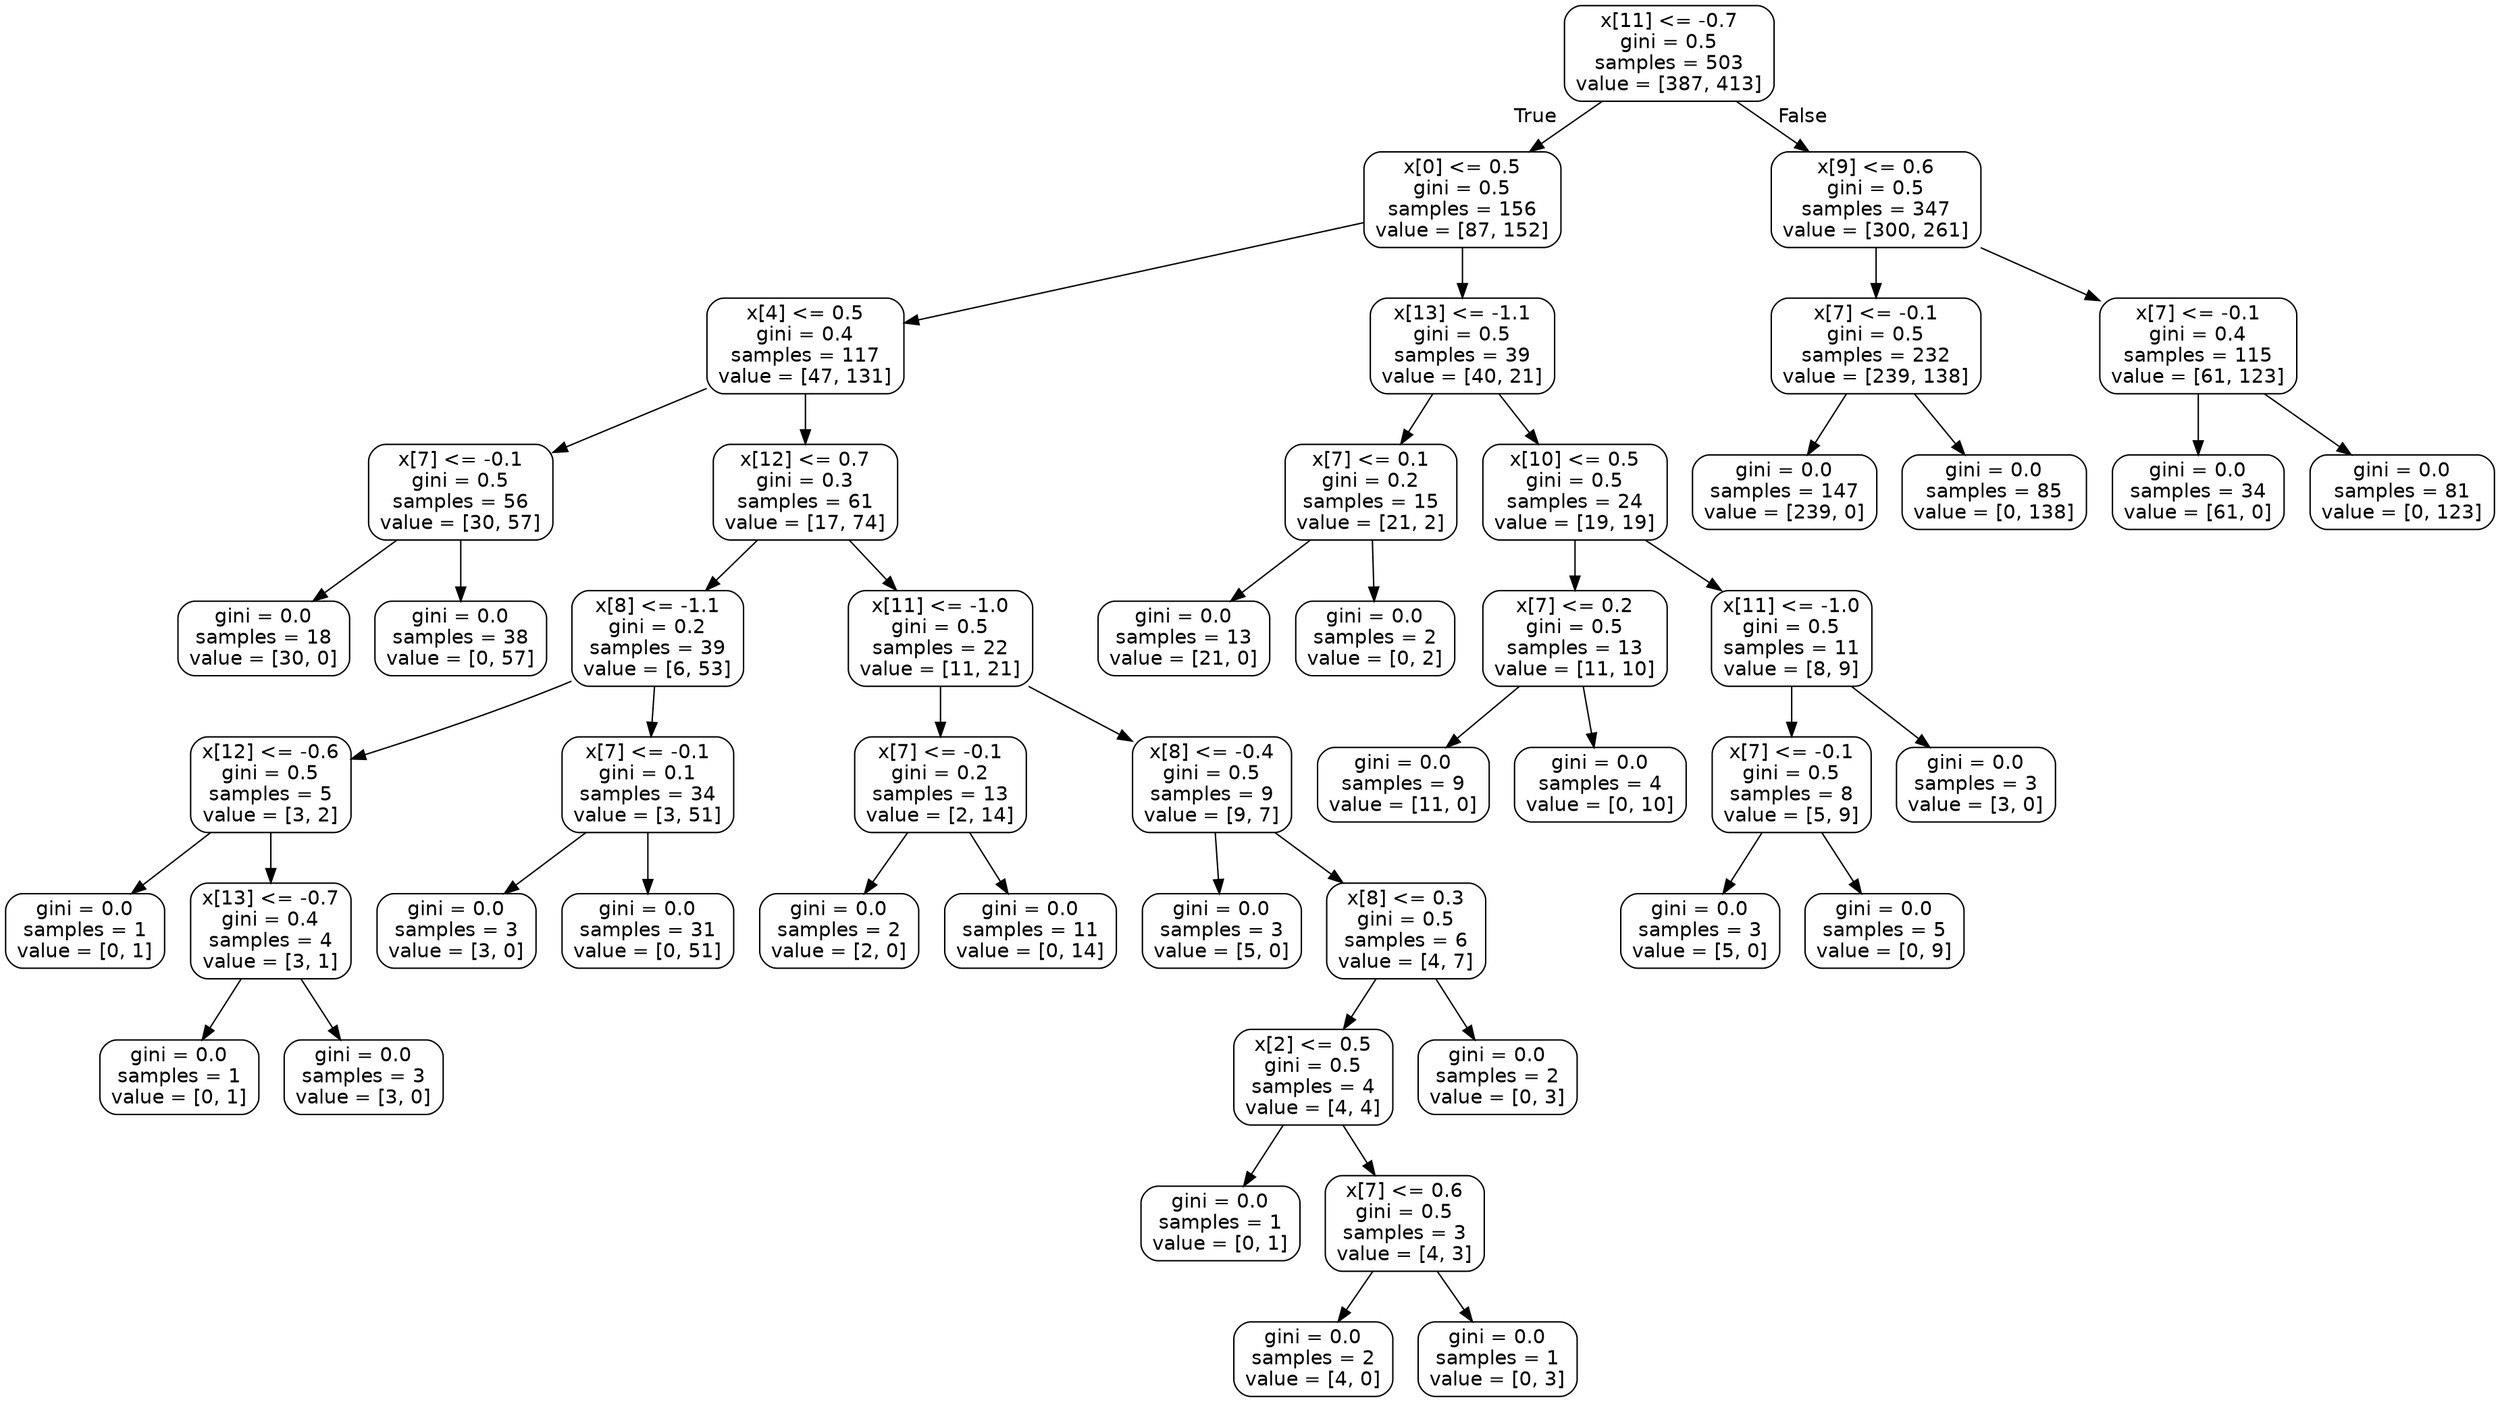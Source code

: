 digraph Tree {
node [shape=box, style="rounded", color="black", fontname="helvetica"] ;
edge [fontname="helvetica"] ;
0 [label="x[11] <= -0.7\ngini = 0.5\nsamples = 503\nvalue = [387, 413]"] ;
1 [label="x[0] <= 0.5\ngini = 0.5\nsamples = 156\nvalue = [87, 152]"] ;
0 -> 1 [labeldistance=2.5, labelangle=45, headlabel="True"] ;
2 [label="x[4] <= 0.5\ngini = 0.4\nsamples = 117\nvalue = [47, 131]"] ;
1 -> 2 ;
3 [label="x[7] <= -0.1\ngini = 0.5\nsamples = 56\nvalue = [30, 57]"] ;
2 -> 3 ;
4 [label="gini = 0.0\nsamples = 18\nvalue = [30, 0]"] ;
3 -> 4 ;
5 [label="gini = 0.0\nsamples = 38\nvalue = [0, 57]"] ;
3 -> 5 ;
6 [label="x[12] <= 0.7\ngini = 0.3\nsamples = 61\nvalue = [17, 74]"] ;
2 -> 6 ;
7 [label="x[8] <= -1.1\ngini = 0.2\nsamples = 39\nvalue = [6, 53]"] ;
6 -> 7 ;
8 [label="x[12] <= -0.6\ngini = 0.5\nsamples = 5\nvalue = [3, 2]"] ;
7 -> 8 ;
9 [label="gini = 0.0\nsamples = 1\nvalue = [0, 1]"] ;
8 -> 9 ;
10 [label="x[13] <= -0.7\ngini = 0.4\nsamples = 4\nvalue = [3, 1]"] ;
8 -> 10 ;
11 [label="gini = 0.0\nsamples = 1\nvalue = [0, 1]"] ;
10 -> 11 ;
12 [label="gini = 0.0\nsamples = 3\nvalue = [3, 0]"] ;
10 -> 12 ;
13 [label="x[7] <= -0.1\ngini = 0.1\nsamples = 34\nvalue = [3, 51]"] ;
7 -> 13 ;
14 [label="gini = 0.0\nsamples = 3\nvalue = [3, 0]"] ;
13 -> 14 ;
15 [label="gini = 0.0\nsamples = 31\nvalue = [0, 51]"] ;
13 -> 15 ;
16 [label="x[11] <= -1.0\ngini = 0.5\nsamples = 22\nvalue = [11, 21]"] ;
6 -> 16 ;
17 [label="x[7] <= -0.1\ngini = 0.2\nsamples = 13\nvalue = [2, 14]"] ;
16 -> 17 ;
18 [label="gini = 0.0\nsamples = 2\nvalue = [2, 0]"] ;
17 -> 18 ;
19 [label="gini = 0.0\nsamples = 11\nvalue = [0, 14]"] ;
17 -> 19 ;
20 [label="x[8] <= -0.4\ngini = 0.5\nsamples = 9\nvalue = [9, 7]"] ;
16 -> 20 ;
21 [label="gini = 0.0\nsamples = 3\nvalue = [5, 0]"] ;
20 -> 21 ;
22 [label="x[8] <= 0.3\ngini = 0.5\nsamples = 6\nvalue = [4, 7]"] ;
20 -> 22 ;
23 [label="x[2] <= 0.5\ngini = 0.5\nsamples = 4\nvalue = [4, 4]"] ;
22 -> 23 ;
24 [label="gini = 0.0\nsamples = 1\nvalue = [0, 1]"] ;
23 -> 24 ;
25 [label="x[7] <= 0.6\ngini = 0.5\nsamples = 3\nvalue = [4, 3]"] ;
23 -> 25 ;
26 [label="gini = 0.0\nsamples = 2\nvalue = [4, 0]"] ;
25 -> 26 ;
27 [label="gini = 0.0\nsamples = 1\nvalue = [0, 3]"] ;
25 -> 27 ;
28 [label="gini = 0.0\nsamples = 2\nvalue = [0, 3]"] ;
22 -> 28 ;
29 [label="x[13] <= -1.1\ngini = 0.5\nsamples = 39\nvalue = [40, 21]"] ;
1 -> 29 ;
30 [label="x[7] <= 0.1\ngini = 0.2\nsamples = 15\nvalue = [21, 2]"] ;
29 -> 30 ;
31 [label="gini = 0.0\nsamples = 13\nvalue = [21, 0]"] ;
30 -> 31 ;
32 [label="gini = 0.0\nsamples = 2\nvalue = [0, 2]"] ;
30 -> 32 ;
33 [label="x[10] <= 0.5\ngini = 0.5\nsamples = 24\nvalue = [19, 19]"] ;
29 -> 33 ;
34 [label="x[7] <= 0.2\ngini = 0.5\nsamples = 13\nvalue = [11, 10]"] ;
33 -> 34 ;
35 [label="gini = 0.0\nsamples = 9\nvalue = [11, 0]"] ;
34 -> 35 ;
36 [label="gini = 0.0\nsamples = 4\nvalue = [0, 10]"] ;
34 -> 36 ;
37 [label="x[11] <= -1.0\ngini = 0.5\nsamples = 11\nvalue = [8, 9]"] ;
33 -> 37 ;
38 [label="x[7] <= -0.1\ngini = 0.5\nsamples = 8\nvalue = [5, 9]"] ;
37 -> 38 ;
39 [label="gini = 0.0\nsamples = 3\nvalue = [5, 0]"] ;
38 -> 39 ;
40 [label="gini = 0.0\nsamples = 5\nvalue = [0, 9]"] ;
38 -> 40 ;
41 [label="gini = 0.0\nsamples = 3\nvalue = [3, 0]"] ;
37 -> 41 ;
42 [label="x[9] <= 0.6\ngini = 0.5\nsamples = 347\nvalue = [300, 261]"] ;
0 -> 42 [labeldistance=2.5, labelangle=-45, headlabel="False"] ;
43 [label="x[7] <= -0.1\ngini = 0.5\nsamples = 232\nvalue = [239, 138]"] ;
42 -> 43 ;
44 [label="gini = 0.0\nsamples = 147\nvalue = [239, 0]"] ;
43 -> 44 ;
45 [label="gini = 0.0\nsamples = 85\nvalue = [0, 138]"] ;
43 -> 45 ;
46 [label="x[7] <= -0.1\ngini = 0.4\nsamples = 115\nvalue = [61, 123]"] ;
42 -> 46 ;
47 [label="gini = 0.0\nsamples = 34\nvalue = [61, 0]"] ;
46 -> 47 ;
48 [label="gini = 0.0\nsamples = 81\nvalue = [0, 123]"] ;
46 -> 48 ;
}